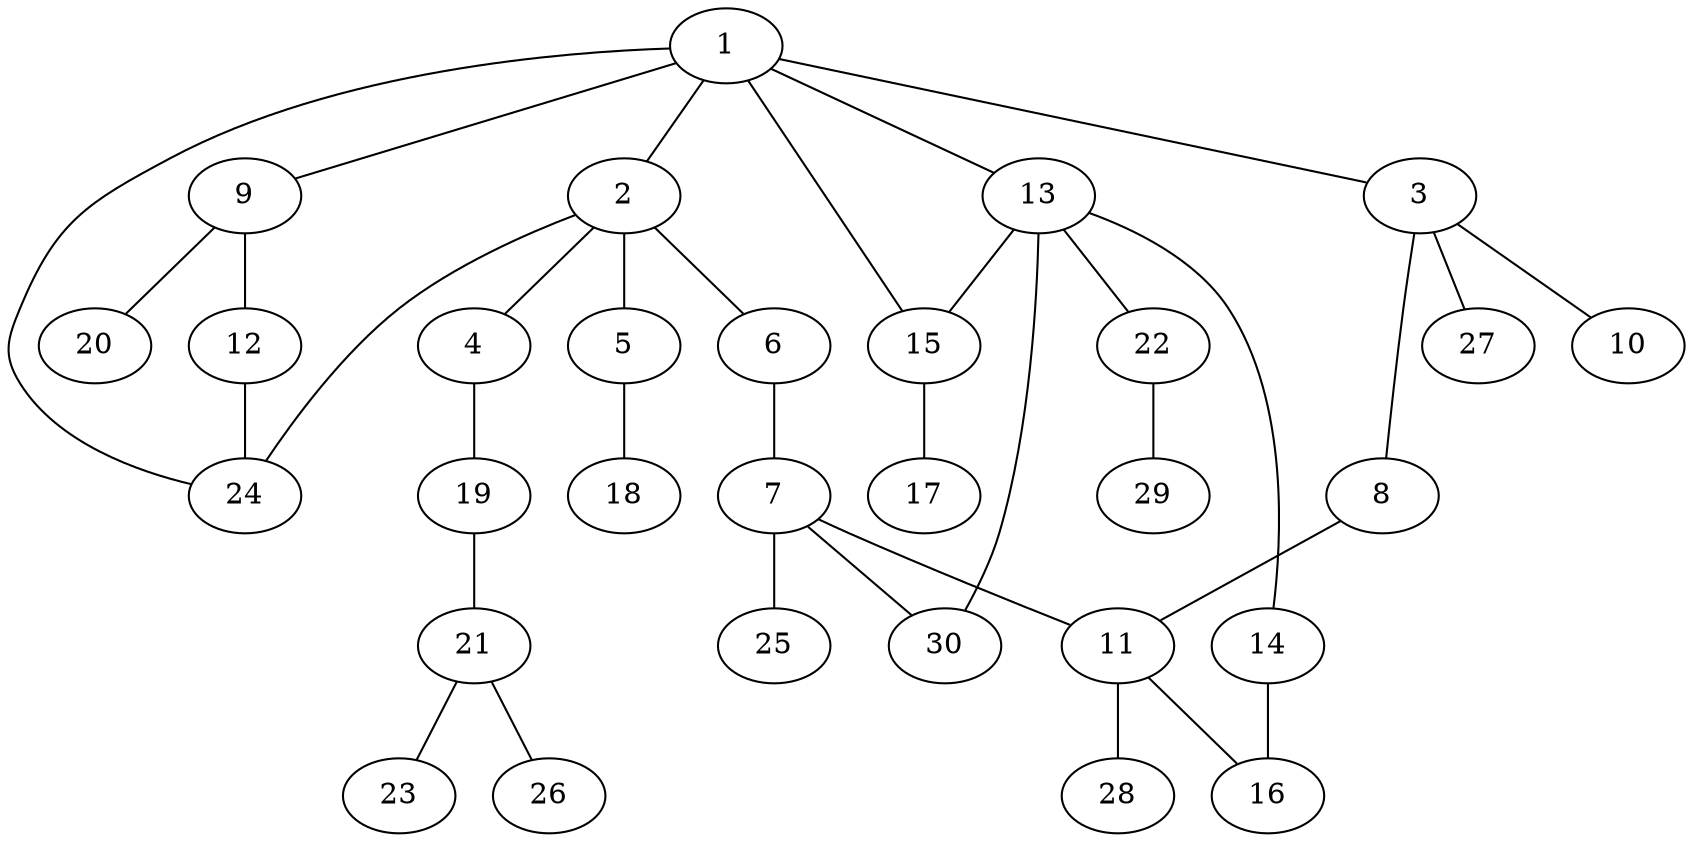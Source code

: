 graph graphname {1--2
1--3
1--9
1--13
1--15
1--24
2--4
2--5
2--6
2--24
3--8
3--10
3--27
4--19
5--18
6--7
7--11
7--25
7--30
8--11
9--12
9--20
11--16
11--28
12--24
13--14
13--15
13--22
13--30
14--16
15--17
19--21
21--23
21--26
22--29
}